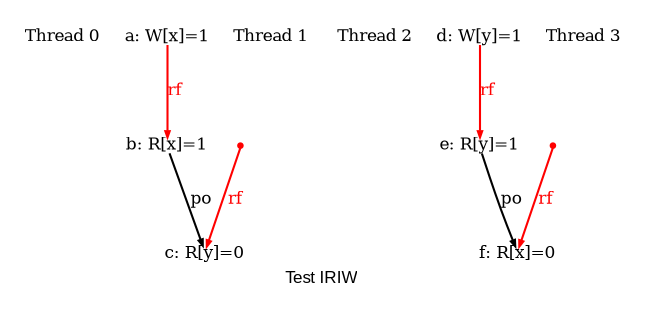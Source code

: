 digraph G {

splines=true;

overlap=scale;

margin="0.0";

pad="0.2";

margin="0.0";

fontname="Arial";

/* legend */
fontsize=8 label="Test IRIW ";


/* the unlocked events */
 proc0_label_node [ shape=plaintext,fontsize=8,label = "Thread 0",pos="1.000000,0.500000!" ][fixedsize="true"][width=0.45][height=0.1];
eiid0 [shape=plaintext ,fontsize=8 ] [color=blue] [rank=sink] [label="a: W[x]=1" pos="1.000000,0.350000!"][fixedsize="true"][width=0.45][height=0.1];
 proc1_label_node [ shape=plaintext,fontsize=8,label = "Thread 1",pos="1.700000,0.500000!" ][fixedsize="true"][width=0.45][height=0.1];
eiid1 [shape=plaintext ,fontsize=8 ] [color=blue] [rank=sink] [label="b: R[x]=1" pos="1.700000,0.350000!"][fixedsize="true"][width=0.45][height=0.1];
eiid2 [shape=plaintext ,fontsize=8 ] [color=blue] [rank=sink] [label="c: R[y]=0" pos="1.700000,0.000000!"][fixedsize="true"][width=0.45][height=0.1];
 proc2_label_node [ shape=plaintext,fontsize=8,label = "Thread 2",pos="2.400000,0.500000!" ][fixedsize="true"][width=0.45][height=0.1];
eiid3 [shape=plaintext ,fontsize=8 ] [color=blue] [rank=sink] [label="d: W[y]=1" pos="2.400000,0.350000!"][fixedsize="true"][width=0.45][height=0.1];
 proc3_label_node [ shape=plaintext,fontsize=8,label = "Thread 3",pos="3.100000,0.500000!" ][fixedsize="true"][width=0.45][height=0.1];
eiid4 [shape=plaintext ,fontsize=8 ] [color=blue] [rank=sink] [label="e: R[y]=1" pos="3.100000,0.350000!"][fixedsize="true"][width=0.45][height=0.1];
eiid5 [shape=plaintext ,fontsize=8 ] [color=blue] [rank=sink] [label="f: R[x]=0" pos="3.100000,0.000000!"][fixedsize="true"][width=0.45][height=0.1];

/* the intra_causality_data edges */


/* the intra_causality_control edges */

/* the poi edges */
eiid1 -> eiid2 [label="po",fontsize=8][arrowsize="0.3"];
eiid4 -> eiid5 [label="po",fontsize=8][arrowsize="0.3"];
/* the rfmap edges */
eiid0 -> eiid1 [label="rf", color="red", fontcolor="red",fontsize=8][arrowsize="0.3"];
initeiid2 [label="", shape=point , width=0.03, height=0.03 , color="red", pos="1.300000,0.100000!"];
initeiid2 -> eiid2 [label="rf", color="red", fontcolor="red",fontsize=8][arrowsize="0.3"];
eiid3 -> eiid4 [label="rf", color="red", fontcolor="red",fontsize=8][arrowsize="0.3"];
initeiid5 [label="", shape=point , width=0.03, height=0.03 , color="red", pos="2.700000,0.100000!"];
initeiid5 -> eiid5 [label="rf", color="red", fontcolor="red",fontsize=8][arrowsize="0.3"];

/* the view order edges */

/* The viewed-before edges */
/* The calculated basic viewed-before edges */

/* the groupA and groupB of barriers */
}

